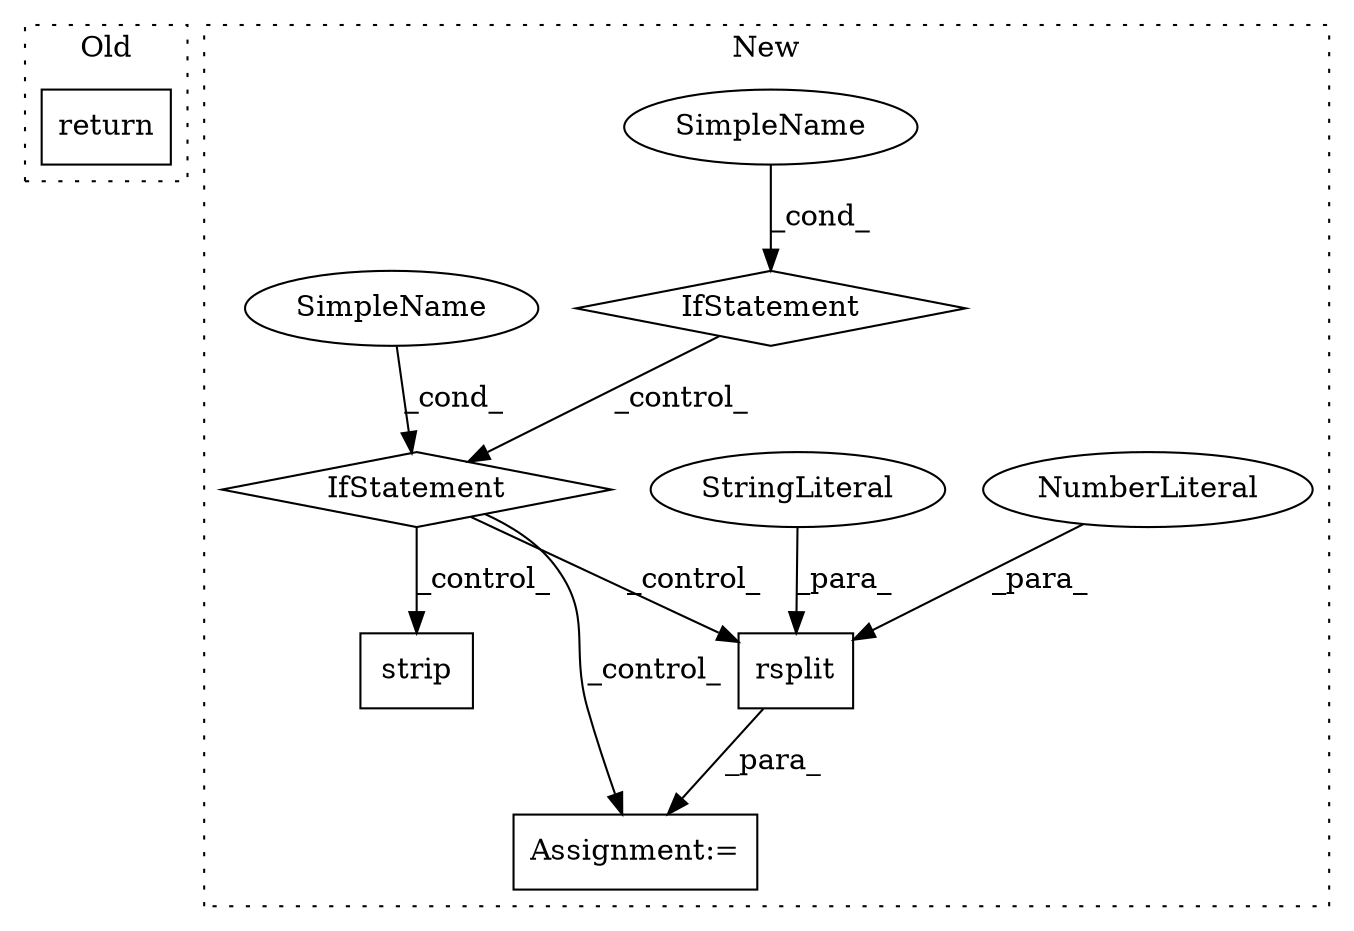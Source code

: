 digraph G {
subgraph cluster0 {
1 [label="return" a="41" s="3962" l="7" shape="box"];
label = "Old";
style="dotted";
}
subgraph cluster1 {
2 [label="rsplit" a="32" s="4789,4802" l="7,1" shape="box"];
3 [label="NumberLiteral" a="34" s="4801" l="1" shape="ellipse"];
4 [label="StringLiteral" a="45" s="4796" l="4" shape="ellipse"];
5 [label="Assignment:=" a="7" s="4782" l="2" shape="box"];
6 [label="SimpleName" a="42" s="" l="" shape="ellipse"];
7 [label="strip" a="32" s="4822" l="7" shape="box"];
8 [label="IfStatement" a="25" s="4595,4630" l="4,2" shape="diamond"];
9 [label="SimpleName" a="42" s="" l="" shape="ellipse"];
10 [label="IfStatement" a="25" s="4493,4527" l="4,2" shape="diamond"];
label = "New";
style="dotted";
}
2 -> 5 [label="_para_"];
3 -> 2 [label="_para_"];
4 -> 2 [label="_para_"];
6 -> 10 [label="_cond_"];
8 -> 2 [label="_control_"];
8 -> 7 [label="_control_"];
8 -> 5 [label="_control_"];
9 -> 8 [label="_cond_"];
10 -> 8 [label="_control_"];
}